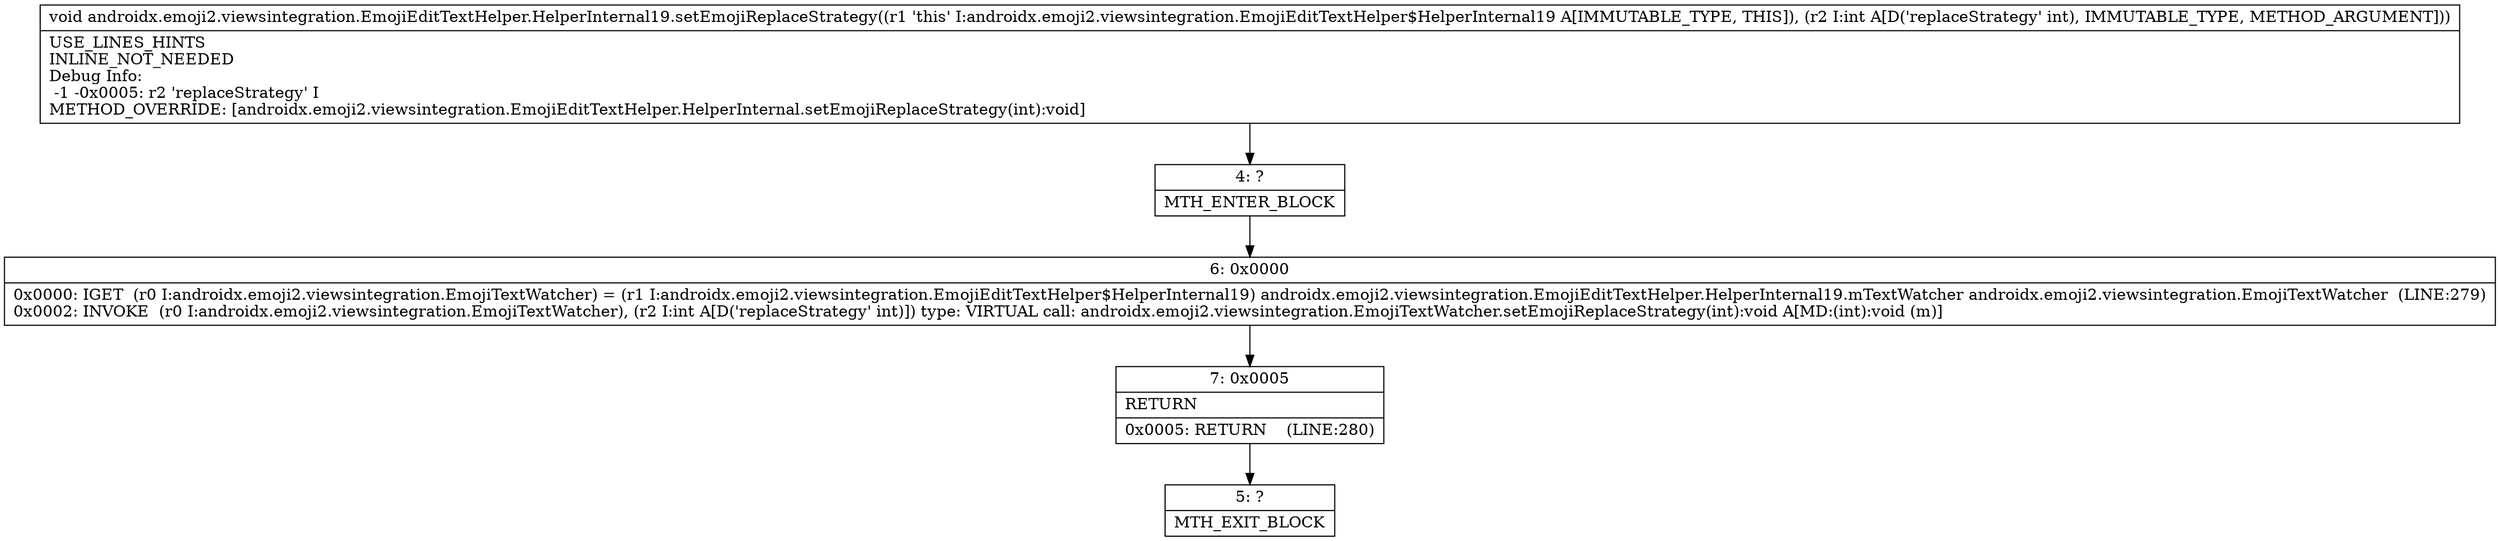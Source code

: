 digraph "CFG forandroidx.emoji2.viewsintegration.EmojiEditTextHelper.HelperInternal19.setEmojiReplaceStrategy(I)V" {
Node_4 [shape=record,label="{4\:\ ?|MTH_ENTER_BLOCK\l}"];
Node_6 [shape=record,label="{6\:\ 0x0000|0x0000: IGET  (r0 I:androidx.emoji2.viewsintegration.EmojiTextWatcher) = (r1 I:androidx.emoji2.viewsintegration.EmojiEditTextHelper$HelperInternal19) androidx.emoji2.viewsintegration.EmojiEditTextHelper.HelperInternal19.mTextWatcher androidx.emoji2.viewsintegration.EmojiTextWatcher  (LINE:279)\l0x0002: INVOKE  (r0 I:androidx.emoji2.viewsintegration.EmojiTextWatcher), (r2 I:int A[D('replaceStrategy' int)]) type: VIRTUAL call: androidx.emoji2.viewsintegration.EmojiTextWatcher.setEmojiReplaceStrategy(int):void A[MD:(int):void (m)]\l}"];
Node_7 [shape=record,label="{7\:\ 0x0005|RETURN\l|0x0005: RETURN    (LINE:280)\l}"];
Node_5 [shape=record,label="{5\:\ ?|MTH_EXIT_BLOCK\l}"];
MethodNode[shape=record,label="{void androidx.emoji2.viewsintegration.EmojiEditTextHelper.HelperInternal19.setEmojiReplaceStrategy((r1 'this' I:androidx.emoji2.viewsintegration.EmojiEditTextHelper$HelperInternal19 A[IMMUTABLE_TYPE, THIS]), (r2 I:int A[D('replaceStrategy' int), IMMUTABLE_TYPE, METHOD_ARGUMENT]))  | USE_LINES_HINTS\lINLINE_NOT_NEEDED\lDebug Info:\l  \-1 \-0x0005: r2 'replaceStrategy' I\lMETHOD_OVERRIDE: [androidx.emoji2.viewsintegration.EmojiEditTextHelper.HelperInternal.setEmojiReplaceStrategy(int):void]\l}"];
MethodNode -> Node_4;Node_4 -> Node_6;
Node_6 -> Node_7;
Node_7 -> Node_5;
}

